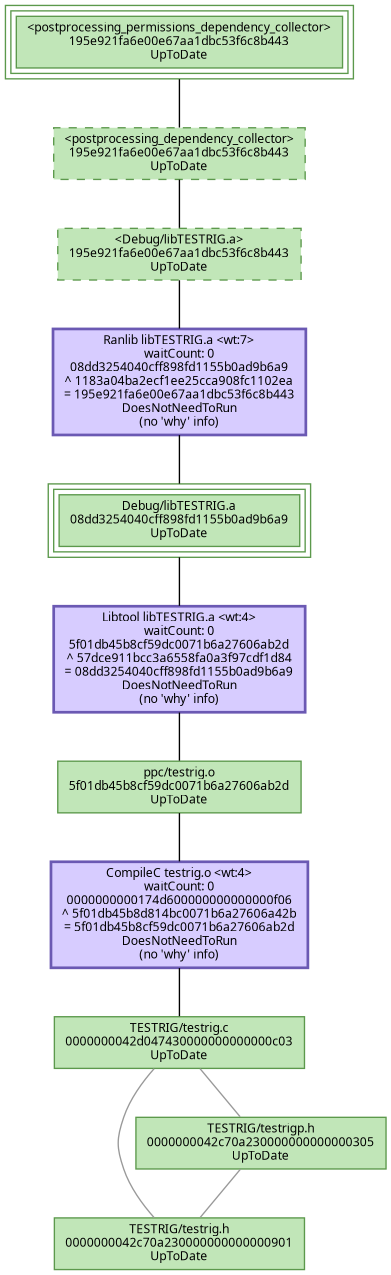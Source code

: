 digraph TESTRIG {
   size = "10.000000,8.500000";
   concentrate = false;

   node [ shape = box, style = filled, color = "0.3 0.5 0.6", fillcolor = "0.3 0.2 0.9", fontname = "Monaco", fontsize = "9" ];
   n00001 [ label = "Debug/libTESTRIG.a\n08dd3254040cff898fd1155b0ad9b6a9\nUpToDate", peripheries = 3 ];
   n00002 [ label = "ppc/testrig.o\n5f01db45b8cf59dc0071b6a27606ab2d\nUpToDate" ];
   n00003 [ label = "TESTRIG/testrig.c\n0000000042d047430000000000000c03\nUpToDate" ];
   n00004 [ label = "<Debug/libTESTRIG.a>\n195e921fa6e00e67aa1dbc53f6c8b443\nUpToDate", style = "filled,dashed" ];
   n00005 [ label = "<postprocessing_dependency_collector>\n195e921fa6e00e67aa1dbc53f6c8b443\nUpToDate", style = "filled,dashed" ];
   n00006 [ label = "<postprocessing_permissions_dependency_collector>\n195e921fa6e00e67aa1dbc53f6c8b443\nUpToDate", peripheries = 3 ];
   n00007 [ label = "TESTRIG/testrig.h\n0000000042c70a230000000000000901\nUpToDate" ];
   n00008 [ label = "TESTRIG/testrigp.h\n0000000042c70a230000000000000305\nUpToDate" ];

   node [ shape = box, style = "filled,bold", color = "0.7 0.5 0.7", fillcolor = "0.7 0.2 1.0", fontname = "Monaco", fontsize = "9" ];
   c00001 [ label = "CompileC testrig.o <wt:4>\nwaitCount: 0\n0000000000174d600000000000000f06\n^ 5f01db45b8d814bc0071b6a27606a42b\n= 5f01db45b8cf59dc0071b6a27606ab2d\nDoesNotNeedToRun\n(no 'why' info)" ];
   c00002 [ label = "Libtool libTESTRIG.a <wt:4>\nwaitCount: 0\n5f01db45b8cf59dc0071b6a27606ab2d\n^ 57dce911bcc3a6558fa0a3f97cdf1d84\n= 08dd3254040cff898fd1155b0ad9b6a9\nDoesNotNeedToRun\n(no 'why' info)" ];
   c00003 [ label = "Ranlib libTESTRIG.a <wt:7>\nwaitCount: 0\n08dd3254040cff898fd1155b0ad9b6a9\n^ 1183a04ba2ecf1ee25cca908fc1102ea\n= 195e921fa6e00e67aa1dbc53f6c8b443\nDoesNotNeedToRun\n(no 'why' info)" ];

   edge [ style = solid, color = black, arrowhead = none, arrowtail = normal ];
   n00001 -> { c00002 };
   n00002 -> { c00001 };
   n00004 -> { c00003 };
   n00005 -> { n00004 };
   n00006 -> { n00005 };
   c00001 -> { n00003 };
   c00002 -> { n00002 };
   c00003 -> { n00001 };

   edge [ style = solid, color = gray60, arrowhead = none, arrowtail = normal ];
   n00003 -> { n00007 n00008 };
   n00008 -> { n00007 };
}
